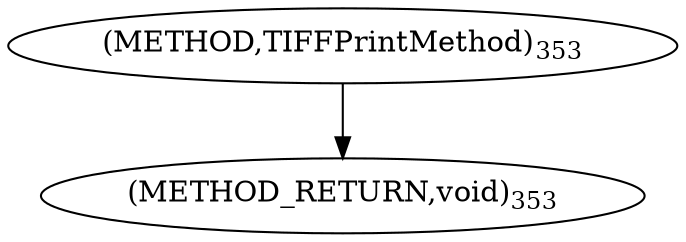 digraph "TIFFPrintMethod" {  
"8483" [label = <(METHOD,TIFFPrintMethod)<SUB>353</SUB>> ]
"8487" [label = <(METHOD_RETURN,void)<SUB>353</SUB>> ]
  "8483" -> "8487" 
}
